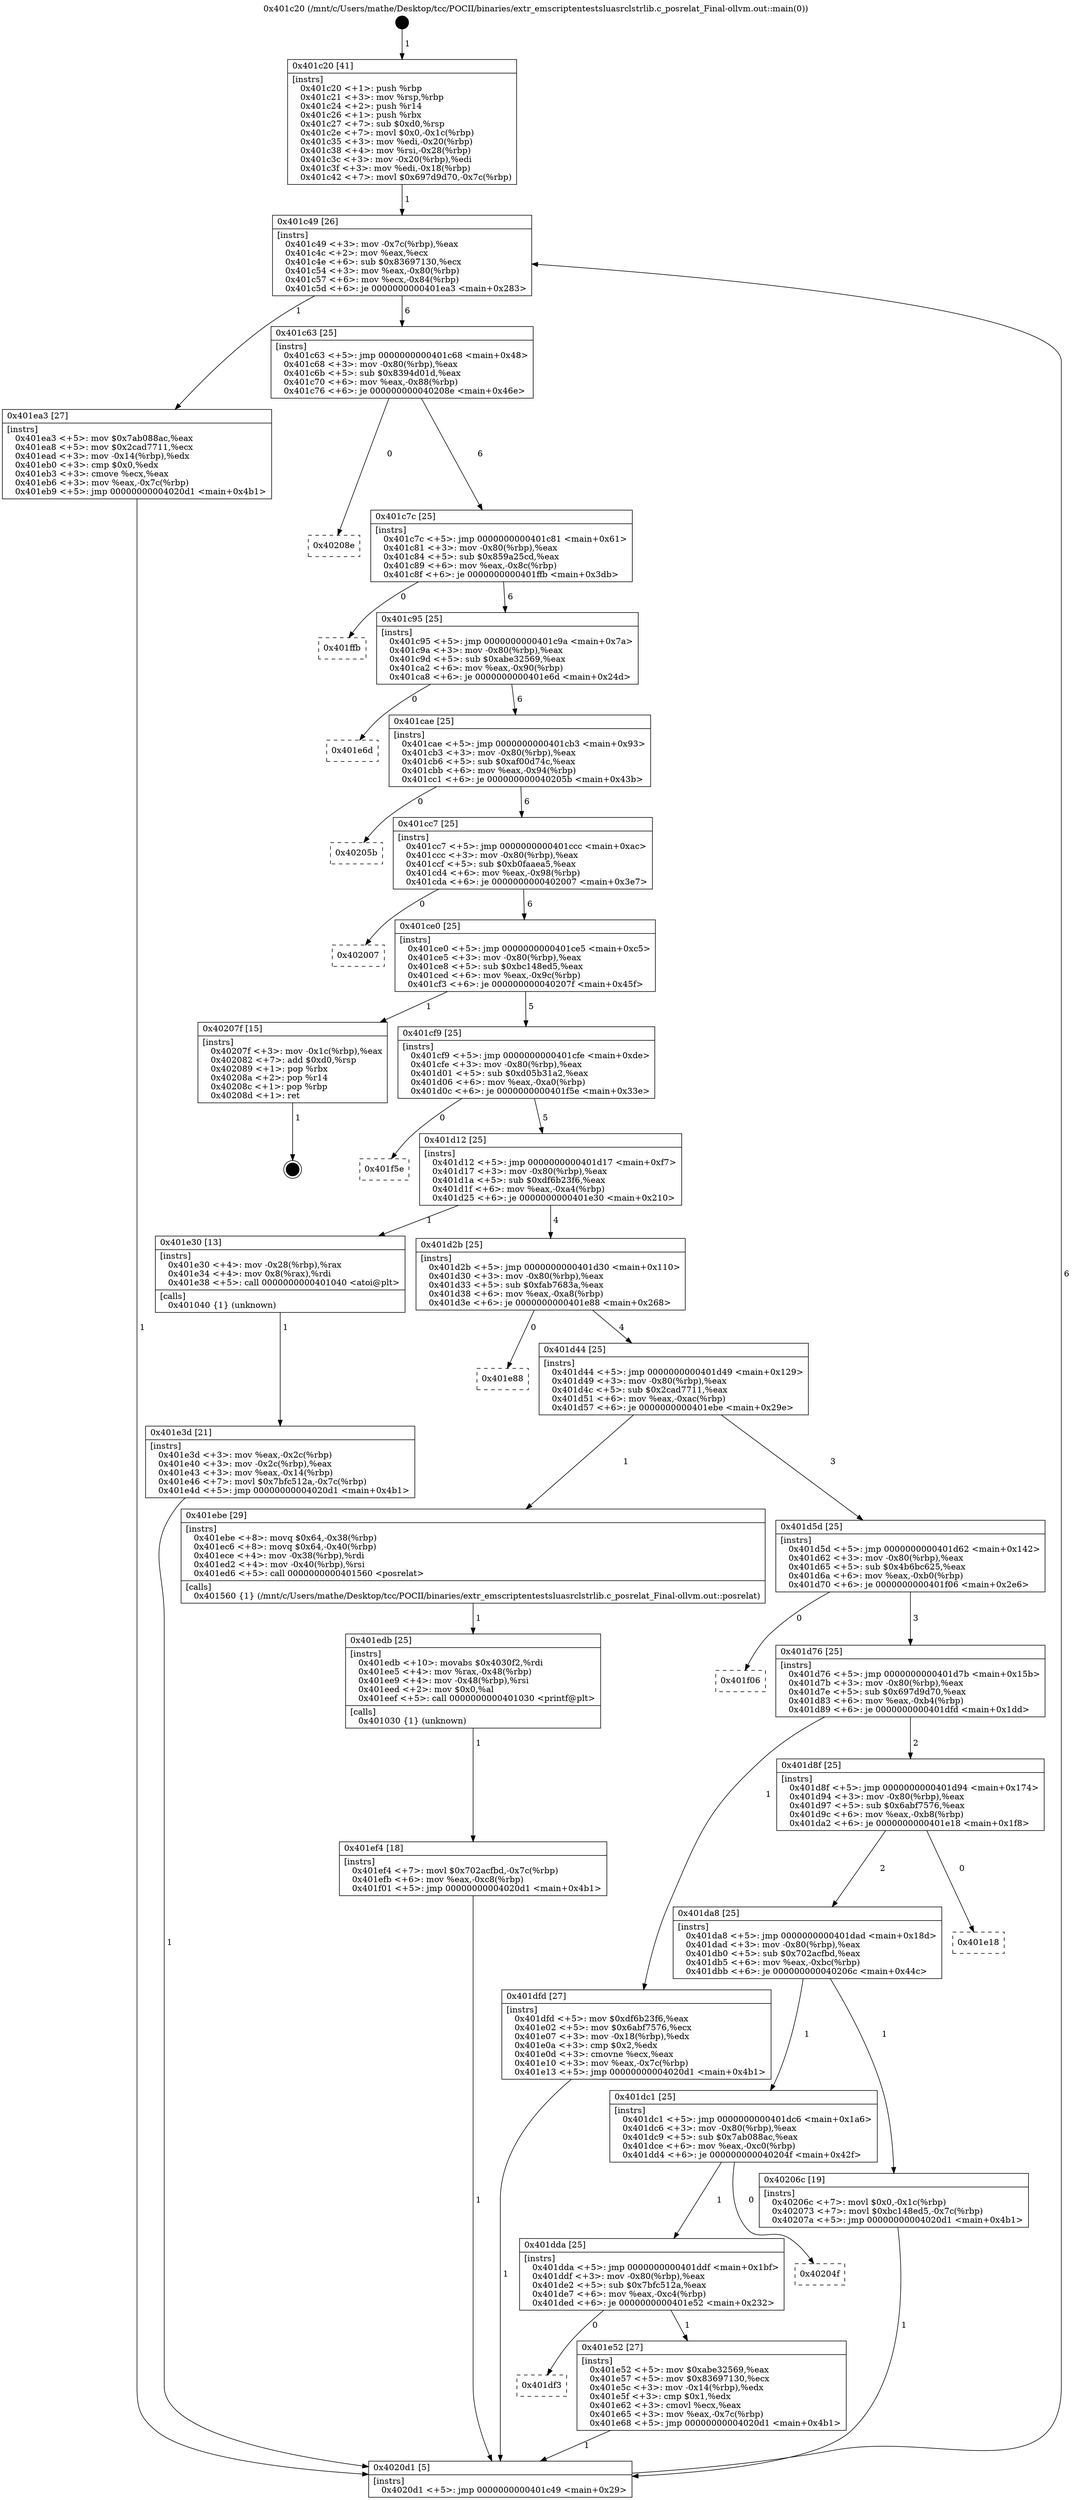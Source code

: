 digraph "0x401c20" {
  label = "0x401c20 (/mnt/c/Users/mathe/Desktop/tcc/POCII/binaries/extr_emscriptentestsluasrclstrlib.c_posrelat_Final-ollvm.out::main(0))"
  labelloc = "t"
  node[shape=record]

  Entry [label="",width=0.3,height=0.3,shape=circle,fillcolor=black,style=filled]
  "0x401c49" [label="{
     0x401c49 [26]\l
     | [instrs]\l
     &nbsp;&nbsp;0x401c49 \<+3\>: mov -0x7c(%rbp),%eax\l
     &nbsp;&nbsp;0x401c4c \<+2\>: mov %eax,%ecx\l
     &nbsp;&nbsp;0x401c4e \<+6\>: sub $0x83697130,%ecx\l
     &nbsp;&nbsp;0x401c54 \<+3\>: mov %eax,-0x80(%rbp)\l
     &nbsp;&nbsp;0x401c57 \<+6\>: mov %ecx,-0x84(%rbp)\l
     &nbsp;&nbsp;0x401c5d \<+6\>: je 0000000000401ea3 \<main+0x283\>\l
  }"]
  "0x401ea3" [label="{
     0x401ea3 [27]\l
     | [instrs]\l
     &nbsp;&nbsp;0x401ea3 \<+5\>: mov $0x7ab088ac,%eax\l
     &nbsp;&nbsp;0x401ea8 \<+5\>: mov $0x2cad7711,%ecx\l
     &nbsp;&nbsp;0x401ead \<+3\>: mov -0x14(%rbp),%edx\l
     &nbsp;&nbsp;0x401eb0 \<+3\>: cmp $0x0,%edx\l
     &nbsp;&nbsp;0x401eb3 \<+3\>: cmove %ecx,%eax\l
     &nbsp;&nbsp;0x401eb6 \<+3\>: mov %eax,-0x7c(%rbp)\l
     &nbsp;&nbsp;0x401eb9 \<+5\>: jmp 00000000004020d1 \<main+0x4b1\>\l
  }"]
  "0x401c63" [label="{
     0x401c63 [25]\l
     | [instrs]\l
     &nbsp;&nbsp;0x401c63 \<+5\>: jmp 0000000000401c68 \<main+0x48\>\l
     &nbsp;&nbsp;0x401c68 \<+3\>: mov -0x80(%rbp),%eax\l
     &nbsp;&nbsp;0x401c6b \<+5\>: sub $0x8394d01d,%eax\l
     &nbsp;&nbsp;0x401c70 \<+6\>: mov %eax,-0x88(%rbp)\l
     &nbsp;&nbsp;0x401c76 \<+6\>: je 000000000040208e \<main+0x46e\>\l
  }"]
  Exit [label="",width=0.3,height=0.3,shape=circle,fillcolor=black,style=filled,peripheries=2]
  "0x40208e" [label="{
     0x40208e\l
  }", style=dashed]
  "0x401c7c" [label="{
     0x401c7c [25]\l
     | [instrs]\l
     &nbsp;&nbsp;0x401c7c \<+5\>: jmp 0000000000401c81 \<main+0x61\>\l
     &nbsp;&nbsp;0x401c81 \<+3\>: mov -0x80(%rbp),%eax\l
     &nbsp;&nbsp;0x401c84 \<+5\>: sub $0x859a25cd,%eax\l
     &nbsp;&nbsp;0x401c89 \<+6\>: mov %eax,-0x8c(%rbp)\l
     &nbsp;&nbsp;0x401c8f \<+6\>: je 0000000000401ffb \<main+0x3db\>\l
  }"]
  "0x401ef4" [label="{
     0x401ef4 [18]\l
     | [instrs]\l
     &nbsp;&nbsp;0x401ef4 \<+7\>: movl $0x702acfbd,-0x7c(%rbp)\l
     &nbsp;&nbsp;0x401efb \<+6\>: mov %eax,-0xc8(%rbp)\l
     &nbsp;&nbsp;0x401f01 \<+5\>: jmp 00000000004020d1 \<main+0x4b1\>\l
  }"]
  "0x401ffb" [label="{
     0x401ffb\l
  }", style=dashed]
  "0x401c95" [label="{
     0x401c95 [25]\l
     | [instrs]\l
     &nbsp;&nbsp;0x401c95 \<+5\>: jmp 0000000000401c9a \<main+0x7a\>\l
     &nbsp;&nbsp;0x401c9a \<+3\>: mov -0x80(%rbp),%eax\l
     &nbsp;&nbsp;0x401c9d \<+5\>: sub $0xabe32569,%eax\l
     &nbsp;&nbsp;0x401ca2 \<+6\>: mov %eax,-0x90(%rbp)\l
     &nbsp;&nbsp;0x401ca8 \<+6\>: je 0000000000401e6d \<main+0x24d\>\l
  }"]
  "0x401edb" [label="{
     0x401edb [25]\l
     | [instrs]\l
     &nbsp;&nbsp;0x401edb \<+10\>: movabs $0x4030f2,%rdi\l
     &nbsp;&nbsp;0x401ee5 \<+4\>: mov %rax,-0x48(%rbp)\l
     &nbsp;&nbsp;0x401ee9 \<+4\>: mov -0x48(%rbp),%rsi\l
     &nbsp;&nbsp;0x401eed \<+2\>: mov $0x0,%al\l
     &nbsp;&nbsp;0x401eef \<+5\>: call 0000000000401030 \<printf@plt\>\l
     | [calls]\l
     &nbsp;&nbsp;0x401030 \{1\} (unknown)\l
  }"]
  "0x401e6d" [label="{
     0x401e6d\l
  }", style=dashed]
  "0x401cae" [label="{
     0x401cae [25]\l
     | [instrs]\l
     &nbsp;&nbsp;0x401cae \<+5\>: jmp 0000000000401cb3 \<main+0x93\>\l
     &nbsp;&nbsp;0x401cb3 \<+3\>: mov -0x80(%rbp),%eax\l
     &nbsp;&nbsp;0x401cb6 \<+5\>: sub $0xaf00d74c,%eax\l
     &nbsp;&nbsp;0x401cbb \<+6\>: mov %eax,-0x94(%rbp)\l
     &nbsp;&nbsp;0x401cc1 \<+6\>: je 000000000040205b \<main+0x43b\>\l
  }"]
  "0x401df3" [label="{
     0x401df3\l
  }", style=dashed]
  "0x40205b" [label="{
     0x40205b\l
  }", style=dashed]
  "0x401cc7" [label="{
     0x401cc7 [25]\l
     | [instrs]\l
     &nbsp;&nbsp;0x401cc7 \<+5\>: jmp 0000000000401ccc \<main+0xac\>\l
     &nbsp;&nbsp;0x401ccc \<+3\>: mov -0x80(%rbp),%eax\l
     &nbsp;&nbsp;0x401ccf \<+5\>: sub $0xb0faaea5,%eax\l
     &nbsp;&nbsp;0x401cd4 \<+6\>: mov %eax,-0x98(%rbp)\l
     &nbsp;&nbsp;0x401cda \<+6\>: je 0000000000402007 \<main+0x3e7\>\l
  }"]
  "0x401e52" [label="{
     0x401e52 [27]\l
     | [instrs]\l
     &nbsp;&nbsp;0x401e52 \<+5\>: mov $0xabe32569,%eax\l
     &nbsp;&nbsp;0x401e57 \<+5\>: mov $0x83697130,%ecx\l
     &nbsp;&nbsp;0x401e5c \<+3\>: mov -0x14(%rbp),%edx\l
     &nbsp;&nbsp;0x401e5f \<+3\>: cmp $0x1,%edx\l
     &nbsp;&nbsp;0x401e62 \<+3\>: cmovl %ecx,%eax\l
     &nbsp;&nbsp;0x401e65 \<+3\>: mov %eax,-0x7c(%rbp)\l
     &nbsp;&nbsp;0x401e68 \<+5\>: jmp 00000000004020d1 \<main+0x4b1\>\l
  }"]
  "0x402007" [label="{
     0x402007\l
  }", style=dashed]
  "0x401ce0" [label="{
     0x401ce0 [25]\l
     | [instrs]\l
     &nbsp;&nbsp;0x401ce0 \<+5\>: jmp 0000000000401ce5 \<main+0xc5\>\l
     &nbsp;&nbsp;0x401ce5 \<+3\>: mov -0x80(%rbp),%eax\l
     &nbsp;&nbsp;0x401ce8 \<+5\>: sub $0xbc148ed5,%eax\l
     &nbsp;&nbsp;0x401ced \<+6\>: mov %eax,-0x9c(%rbp)\l
     &nbsp;&nbsp;0x401cf3 \<+6\>: je 000000000040207f \<main+0x45f\>\l
  }"]
  "0x401dda" [label="{
     0x401dda [25]\l
     | [instrs]\l
     &nbsp;&nbsp;0x401dda \<+5\>: jmp 0000000000401ddf \<main+0x1bf\>\l
     &nbsp;&nbsp;0x401ddf \<+3\>: mov -0x80(%rbp),%eax\l
     &nbsp;&nbsp;0x401de2 \<+5\>: sub $0x7bfc512a,%eax\l
     &nbsp;&nbsp;0x401de7 \<+6\>: mov %eax,-0xc4(%rbp)\l
     &nbsp;&nbsp;0x401ded \<+6\>: je 0000000000401e52 \<main+0x232\>\l
  }"]
  "0x40207f" [label="{
     0x40207f [15]\l
     | [instrs]\l
     &nbsp;&nbsp;0x40207f \<+3\>: mov -0x1c(%rbp),%eax\l
     &nbsp;&nbsp;0x402082 \<+7\>: add $0xd0,%rsp\l
     &nbsp;&nbsp;0x402089 \<+1\>: pop %rbx\l
     &nbsp;&nbsp;0x40208a \<+2\>: pop %r14\l
     &nbsp;&nbsp;0x40208c \<+1\>: pop %rbp\l
     &nbsp;&nbsp;0x40208d \<+1\>: ret\l
  }"]
  "0x401cf9" [label="{
     0x401cf9 [25]\l
     | [instrs]\l
     &nbsp;&nbsp;0x401cf9 \<+5\>: jmp 0000000000401cfe \<main+0xde\>\l
     &nbsp;&nbsp;0x401cfe \<+3\>: mov -0x80(%rbp),%eax\l
     &nbsp;&nbsp;0x401d01 \<+5\>: sub $0xd05b31a2,%eax\l
     &nbsp;&nbsp;0x401d06 \<+6\>: mov %eax,-0xa0(%rbp)\l
     &nbsp;&nbsp;0x401d0c \<+6\>: je 0000000000401f5e \<main+0x33e\>\l
  }"]
  "0x40204f" [label="{
     0x40204f\l
  }", style=dashed]
  "0x401f5e" [label="{
     0x401f5e\l
  }", style=dashed]
  "0x401d12" [label="{
     0x401d12 [25]\l
     | [instrs]\l
     &nbsp;&nbsp;0x401d12 \<+5\>: jmp 0000000000401d17 \<main+0xf7\>\l
     &nbsp;&nbsp;0x401d17 \<+3\>: mov -0x80(%rbp),%eax\l
     &nbsp;&nbsp;0x401d1a \<+5\>: sub $0xdf6b23f6,%eax\l
     &nbsp;&nbsp;0x401d1f \<+6\>: mov %eax,-0xa4(%rbp)\l
     &nbsp;&nbsp;0x401d25 \<+6\>: je 0000000000401e30 \<main+0x210\>\l
  }"]
  "0x401dc1" [label="{
     0x401dc1 [25]\l
     | [instrs]\l
     &nbsp;&nbsp;0x401dc1 \<+5\>: jmp 0000000000401dc6 \<main+0x1a6\>\l
     &nbsp;&nbsp;0x401dc6 \<+3\>: mov -0x80(%rbp),%eax\l
     &nbsp;&nbsp;0x401dc9 \<+5\>: sub $0x7ab088ac,%eax\l
     &nbsp;&nbsp;0x401dce \<+6\>: mov %eax,-0xc0(%rbp)\l
     &nbsp;&nbsp;0x401dd4 \<+6\>: je 000000000040204f \<main+0x42f\>\l
  }"]
  "0x401e30" [label="{
     0x401e30 [13]\l
     | [instrs]\l
     &nbsp;&nbsp;0x401e30 \<+4\>: mov -0x28(%rbp),%rax\l
     &nbsp;&nbsp;0x401e34 \<+4\>: mov 0x8(%rax),%rdi\l
     &nbsp;&nbsp;0x401e38 \<+5\>: call 0000000000401040 \<atoi@plt\>\l
     | [calls]\l
     &nbsp;&nbsp;0x401040 \{1\} (unknown)\l
  }"]
  "0x401d2b" [label="{
     0x401d2b [25]\l
     | [instrs]\l
     &nbsp;&nbsp;0x401d2b \<+5\>: jmp 0000000000401d30 \<main+0x110\>\l
     &nbsp;&nbsp;0x401d30 \<+3\>: mov -0x80(%rbp),%eax\l
     &nbsp;&nbsp;0x401d33 \<+5\>: sub $0xfab7683a,%eax\l
     &nbsp;&nbsp;0x401d38 \<+6\>: mov %eax,-0xa8(%rbp)\l
     &nbsp;&nbsp;0x401d3e \<+6\>: je 0000000000401e88 \<main+0x268\>\l
  }"]
  "0x40206c" [label="{
     0x40206c [19]\l
     | [instrs]\l
     &nbsp;&nbsp;0x40206c \<+7\>: movl $0x0,-0x1c(%rbp)\l
     &nbsp;&nbsp;0x402073 \<+7\>: movl $0xbc148ed5,-0x7c(%rbp)\l
     &nbsp;&nbsp;0x40207a \<+5\>: jmp 00000000004020d1 \<main+0x4b1\>\l
  }"]
  "0x401e88" [label="{
     0x401e88\l
  }", style=dashed]
  "0x401d44" [label="{
     0x401d44 [25]\l
     | [instrs]\l
     &nbsp;&nbsp;0x401d44 \<+5\>: jmp 0000000000401d49 \<main+0x129\>\l
     &nbsp;&nbsp;0x401d49 \<+3\>: mov -0x80(%rbp),%eax\l
     &nbsp;&nbsp;0x401d4c \<+5\>: sub $0x2cad7711,%eax\l
     &nbsp;&nbsp;0x401d51 \<+6\>: mov %eax,-0xac(%rbp)\l
     &nbsp;&nbsp;0x401d57 \<+6\>: je 0000000000401ebe \<main+0x29e\>\l
  }"]
  "0x401da8" [label="{
     0x401da8 [25]\l
     | [instrs]\l
     &nbsp;&nbsp;0x401da8 \<+5\>: jmp 0000000000401dad \<main+0x18d\>\l
     &nbsp;&nbsp;0x401dad \<+3\>: mov -0x80(%rbp),%eax\l
     &nbsp;&nbsp;0x401db0 \<+5\>: sub $0x702acfbd,%eax\l
     &nbsp;&nbsp;0x401db5 \<+6\>: mov %eax,-0xbc(%rbp)\l
     &nbsp;&nbsp;0x401dbb \<+6\>: je 000000000040206c \<main+0x44c\>\l
  }"]
  "0x401ebe" [label="{
     0x401ebe [29]\l
     | [instrs]\l
     &nbsp;&nbsp;0x401ebe \<+8\>: movq $0x64,-0x38(%rbp)\l
     &nbsp;&nbsp;0x401ec6 \<+8\>: movq $0x64,-0x40(%rbp)\l
     &nbsp;&nbsp;0x401ece \<+4\>: mov -0x38(%rbp),%rdi\l
     &nbsp;&nbsp;0x401ed2 \<+4\>: mov -0x40(%rbp),%rsi\l
     &nbsp;&nbsp;0x401ed6 \<+5\>: call 0000000000401560 \<posrelat\>\l
     | [calls]\l
     &nbsp;&nbsp;0x401560 \{1\} (/mnt/c/Users/mathe/Desktop/tcc/POCII/binaries/extr_emscriptentestsluasrclstrlib.c_posrelat_Final-ollvm.out::posrelat)\l
  }"]
  "0x401d5d" [label="{
     0x401d5d [25]\l
     | [instrs]\l
     &nbsp;&nbsp;0x401d5d \<+5\>: jmp 0000000000401d62 \<main+0x142\>\l
     &nbsp;&nbsp;0x401d62 \<+3\>: mov -0x80(%rbp),%eax\l
     &nbsp;&nbsp;0x401d65 \<+5\>: sub $0x4b6bc625,%eax\l
     &nbsp;&nbsp;0x401d6a \<+6\>: mov %eax,-0xb0(%rbp)\l
     &nbsp;&nbsp;0x401d70 \<+6\>: je 0000000000401f06 \<main+0x2e6\>\l
  }"]
  "0x401e18" [label="{
     0x401e18\l
  }", style=dashed]
  "0x401f06" [label="{
     0x401f06\l
  }", style=dashed]
  "0x401d76" [label="{
     0x401d76 [25]\l
     | [instrs]\l
     &nbsp;&nbsp;0x401d76 \<+5\>: jmp 0000000000401d7b \<main+0x15b\>\l
     &nbsp;&nbsp;0x401d7b \<+3\>: mov -0x80(%rbp),%eax\l
     &nbsp;&nbsp;0x401d7e \<+5\>: sub $0x697d9d70,%eax\l
     &nbsp;&nbsp;0x401d83 \<+6\>: mov %eax,-0xb4(%rbp)\l
     &nbsp;&nbsp;0x401d89 \<+6\>: je 0000000000401dfd \<main+0x1dd\>\l
  }"]
  "0x401e3d" [label="{
     0x401e3d [21]\l
     | [instrs]\l
     &nbsp;&nbsp;0x401e3d \<+3\>: mov %eax,-0x2c(%rbp)\l
     &nbsp;&nbsp;0x401e40 \<+3\>: mov -0x2c(%rbp),%eax\l
     &nbsp;&nbsp;0x401e43 \<+3\>: mov %eax,-0x14(%rbp)\l
     &nbsp;&nbsp;0x401e46 \<+7\>: movl $0x7bfc512a,-0x7c(%rbp)\l
     &nbsp;&nbsp;0x401e4d \<+5\>: jmp 00000000004020d1 \<main+0x4b1\>\l
  }"]
  "0x401dfd" [label="{
     0x401dfd [27]\l
     | [instrs]\l
     &nbsp;&nbsp;0x401dfd \<+5\>: mov $0xdf6b23f6,%eax\l
     &nbsp;&nbsp;0x401e02 \<+5\>: mov $0x6abf7576,%ecx\l
     &nbsp;&nbsp;0x401e07 \<+3\>: mov -0x18(%rbp),%edx\l
     &nbsp;&nbsp;0x401e0a \<+3\>: cmp $0x2,%edx\l
     &nbsp;&nbsp;0x401e0d \<+3\>: cmovne %ecx,%eax\l
     &nbsp;&nbsp;0x401e10 \<+3\>: mov %eax,-0x7c(%rbp)\l
     &nbsp;&nbsp;0x401e13 \<+5\>: jmp 00000000004020d1 \<main+0x4b1\>\l
  }"]
  "0x401d8f" [label="{
     0x401d8f [25]\l
     | [instrs]\l
     &nbsp;&nbsp;0x401d8f \<+5\>: jmp 0000000000401d94 \<main+0x174\>\l
     &nbsp;&nbsp;0x401d94 \<+3\>: mov -0x80(%rbp),%eax\l
     &nbsp;&nbsp;0x401d97 \<+5\>: sub $0x6abf7576,%eax\l
     &nbsp;&nbsp;0x401d9c \<+6\>: mov %eax,-0xb8(%rbp)\l
     &nbsp;&nbsp;0x401da2 \<+6\>: je 0000000000401e18 \<main+0x1f8\>\l
  }"]
  "0x4020d1" [label="{
     0x4020d1 [5]\l
     | [instrs]\l
     &nbsp;&nbsp;0x4020d1 \<+5\>: jmp 0000000000401c49 \<main+0x29\>\l
  }"]
  "0x401c20" [label="{
     0x401c20 [41]\l
     | [instrs]\l
     &nbsp;&nbsp;0x401c20 \<+1\>: push %rbp\l
     &nbsp;&nbsp;0x401c21 \<+3\>: mov %rsp,%rbp\l
     &nbsp;&nbsp;0x401c24 \<+2\>: push %r14\l
     &nbsp;&nbsp;0x401c26 \<+1\>: push %rbx\l
     &nbsp;&nbsp;0x401c27 \<+7\>: sub $0xd0,%rsp\l
     &nbsp;&nbsp;0x401c2e \<+7\>: movl $0x0,-0x1c(%rbp)\l
     &nbsp;&nbsp;0x401c35 \<+3\>: mov %edi,-0x20(%rbp)\l
     &nbsp;&nbsp;0x401c38 \<+4\>: mov %rsi,-0x28(%rbp)\l
     &nbsp;&nbsp;0x401c3c \<+3\>: mov -0x20(%rbp),%edi\l
     &nbsp;&nbsp;0x401c3f \<+3\>: mov %edi,-0x18(%rbp)\l
     &nbsp;&nbsp;0x401c42 \<+7\>: movl $0x697d9d70,-0x7c(%rbp)\l
  }"]
  Entry -> "0x401c20" [label=" 1"]
  "0x401c49" -> "0x401ea3" [label=" 1"]
  "0x401c49" -> "0x401c63" [label=" 6"]
  "0x40207f" -> Exit [label=" 1"]
  "0x401c63" -> "0x40208e" [label=" 0"]
  "0x401c63" -> "0x401c7c" [label=" 6"]
  "0x40206c" -> "0x4020d1" [label=" 1"]
  "0x401c7c" -> "0x401ffb" [label=" 0"]
  "0x401c7c" -> "0x401c95" [label=" 6"]
  "0x401ef4" -> "0x4020d1" [label=" 1"]
  "0x401c95" -> "0x401e6d" [label=" 0"]
  "0x401c95" -> "0x401cae" [label=" 6"]
  "0x401edb" -> "0x401ef4" [label=" 1"]
  "0x401cae" -> "0x40205b" [label=" 0"]
  "0x401cae" -> "0x401cc7" [label=" 6"]
  "0x401ebe" -> "0x401edb" [label=" 1"]
  "0x401cc7" -> "0x402007" [label=" 0"]
  "0x401cc7" -> "0x401ce0" [label=" 6"]
  "0x401ea3" -> "0x4020d1" [label=" 1"]
  "0x401ce0" -> "0x40207f" [label=" 1"]
  "0x401ce0" -> "0x401cf9" [label=" 5"]
  "0x401dda" -> "0x401df3" [label=" 0"]
  "0x401cf9" -> "0x401f5e" [label=" 0"]
  "0x401cf9" -> "0x401d12" [label=" 5"]
  "0x401dda" -> "0x401e52" [label=" 1"]
  "0x401d12" -> "0x401e30" [label=" 1"]
  "0x401d12" -> "0x401d2b" [label=" 4"]
  "0x401dc1" -> "0x401dda" [label=" 1"]
  "0x401d2b" -> "0x401e88" [label=" 0"]
  "0x401d2b" -> "0x401d44" [label=" 4"]
  "0x401dc1" -> "0x40204f" [label=" 0"]
  "0x401d44" -> "0x401ebe" [label=" 1"]
  "0x401d44" -> "0x401d5d" [label=" 3"]
  "0x401da8" -> "0x401dc1" [label=" 1"]
  "0x401d5d" -> "0x401f06" [label=" 0"]
  "0x401d5d" -> "0x401d76" [label=" 3"]
  "0x401da8" -> "0x40206c" [label=" 1"]
  "0x401d76" -> "0x401dfd" [label=" 1"]
  "0x401d76" -> "0x401d8f" [label=" 2"]
  "0x401dfd" -> "0x4020d1" [label=" 1"]
  "0x401c20" -> "0x401c49" [label=" 1"]
  "0x4020d1" -> "0x401c49" [label=" 6"]
  "0x401e30" -> "0x401e3d" [label=" 1"]
  "0x401e3d" -> "0x4020d1" [label=" 1"]
  "0x401e52" -> "0x4020d1" [label=" 1"]
  "0x401d8f" -> "0x401e18" [label=" 0"]
  "0x401d8f" -> "0x401da8" [label=" 2"]
}
